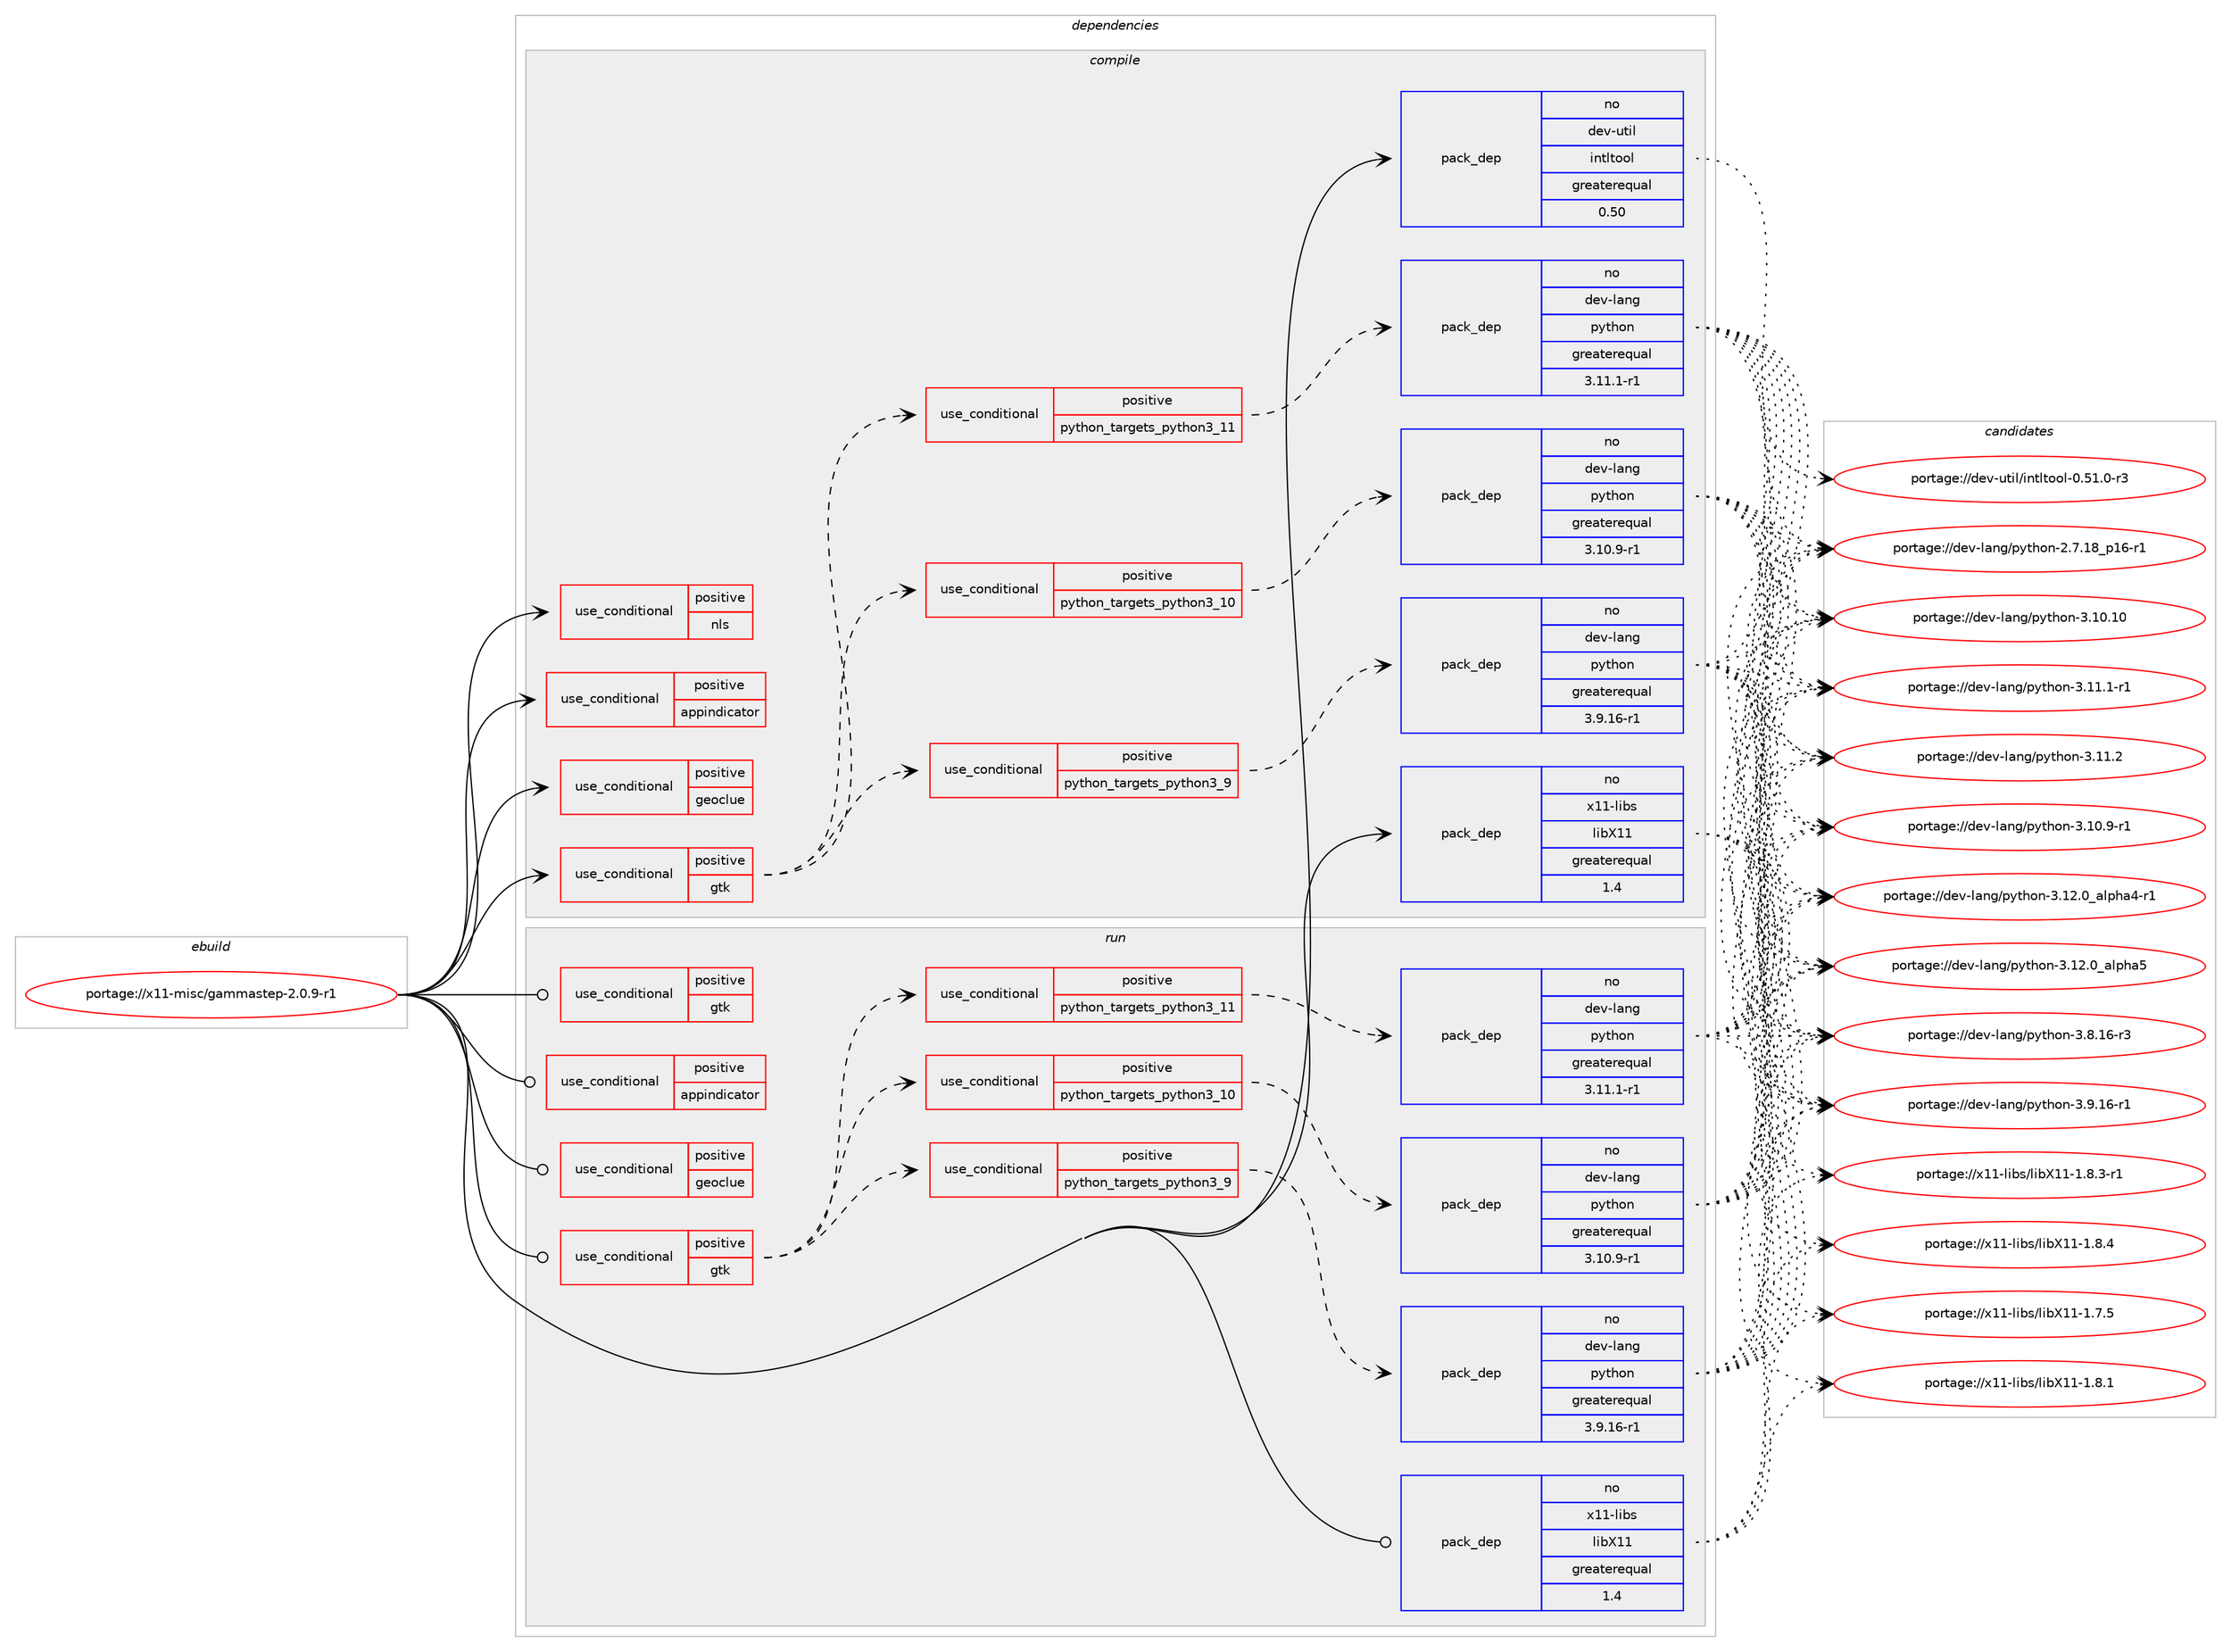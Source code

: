 digraph prolog {

# *************
# Graph options
# *************

newrank=true;
concentrate=true;
compound=true;
graph [rankdir=LR,fontname=Helvetica,fontsize=10,ranksep=1.5];#, ranksep=2.5, nodesep=0.2];
edge  [arrowhead=vee];
node  [fontname=Helvetica,fontsize=10];

# **********
# The ebuild
# **********

subgraph cluster_leftcol {
color=gray;
rank=same;
label=<<i>ebuild</i>>;
id [label="portage://x11-misc/gammastep-2.0.9-r1", color=red, width=4, href="../x11-misc/gammastep-2.0.9-r1.svg"];
}

# ****************
# The dependencies
# ****************

subgraph cluster_midcol {
color=gray;
label=<<i>dependencies</i>>;
subgraph cluster_compile {
fillcolor="#eeeeee";
style=filled;
label=<<i>compile</i>>;
subgraph cond50 {
dependency335 [label=<<TABLE BORDER="0" CELLBORDER="1" CELLSPACING="0" CELLPADDING="4"><TR><TD ROWSPAN="3" CELLPADDING="10">use_conditional</TD></TR><TR><TD>positive</TD></TR><TR><TD>appindicator</TD></TR></TABLE>>, shape=none, color=red];
# *** BEGIN UNKNOWN DEPENDENCY TYPE (TODO) ***
# dependency335 -> package_dependency(portage://x11-misc/gammastep-2.0.9-r1,install,no,dev-libs,libayatana-appindicator,none,[,,],[],[])
# *** END UNKNOWN DEPENDENCY TYPE (TODO) ***

}
id:e -> dependency335:w [weight=20,style="solid",arrowhead="vee"];
subgraph cond51 {
dependency336 [label=<<TABLE BORDER="0" CELLBORDER="1" CELLSPACING="0" CELLPADDING="4"><TR><TD ROWSPAN="3" CELLPADDING="10">use_conditional</TD></TR><TR><TD>positive</TD></TR><TR><TD>geoclue</TD></TR></TABLE>>, shape=none, color=red];
# *** BEGIN UNKNOWN DEPENDENCY TYPE (TODO) ***
# dependency336 -> package_dependency(portage://x11-misc/gammastep-2.0.9-r1,install,no,app-misc,geoclue,none,[,,],[slot(2.0)],[])
# *** END UNKNOWN DEPENDENCY TYPE (TODO) ***

# *** BEGIN UNKNOWN DEPENDENCY TYPE (TODO) ***
# dependency336 -> package_dependency(portage://x11-misc/gammastep-2.0.9-r1,install,no,dev-libs,glib,none,[,,],[slot(2)],[])
# *** END UNKNOWN DEPENDENCY TYPE (TODO) ***

}
id:e -> dependency336:w [weight=20,style="solid",arrowhead="vee"];
subgraph cond52 {
dependency337 [label=<<TABLE BORDER="0" CELLBORDER="1" CELLSPACING="0" CELLPADDING="4"><TR><TD ROWSPAN="3" CELLPADDING="10">use_conditional</TD></TR><TR><TD>positive</TD></TR><TR><TD>gtk</TD></TR></TABLE>>, shape=none, color=red];
subgraph cond53 {
dependency338 [label=<<TABLE BORDER="0" CELLBORDER="1" CELLSPACING="0" CELLPADDING="4"><TR><TD ROWSPAN="3" CELLPADDING="10">use_conditional</TD></TR><TR><TD>positive</TD></TR><TR><TD>python_targets_python3_9</TD></TR></TABLE>>, shape=none, color=red];
subgraph pack237 {
dependency339 [label=<<TABLE BORDER="0" CELLBORDER="1" CELLSPACING="0" CELLPADDING="4" WIDTH="220"><TR><TD ROWSPAN="6" CELLPADDING="30">pack_dep</TD></TR><TR><TD WIDTH="110">no</TD></TR><TR><TD>dev-lang</TD></TR><TR><TD>python</TD></TR><TR><TD>greaterequal</TD></TR><TR><TD>3.9.16-r1</TD></TR></TABLE>>, shape=none, color=blue];
}
dependency338:e -> dependency339:w [weight=20,style="dashed",arrowhead="vee"];
}
dependency337:e -> dependency338:w [weight=20,style="dashed",arrowhead="vee"];
subgraph cond54 {
dependency340 [label=<<TABLE BORDER="0" CELLBORDER="1" CELLSPACING="0" CELLPADDING="4"><TR><TD ROWSPAN="3" CELLPADDING="10">use_conditional</TD></TR><TR><TD>positive</TD></TR><TR><TD>python_targets_python3_10</TD></TR></TABLE>>, shape=none, color=red];
subgraph pack238 {
dependency341 [label=<<TABLE BORDER="0" CELLBORDER="1" CELLSPACING="0" CELLPADDING="4" WIDTH="220"><TR><TD ROWSPAN="6" CELLPADDING="30">pack_dep</TD></TR><TR><TD WIDTH="110">no</TD></TR><TR><TD>dev-lang</TD></TR><TR><TD>python</TD></TR><TR><TD>greaterequal</TD></TR><TR><TD>3.10.9-r1</TD></TR></TABLE>>, shape=none, color=blue];
}
dependency340:e -> dependency341:w [weight=20,style="dashed",arrowhead="vee"];
}
dependency337:e -> dependency340:w [weight=20,style="dashed",arrowhead="vee"];
subgraph cond55 {
dependency342 [label=<<TABLE BORDER="0" CELLBORDER="1" CELLSPACING="0" CELLPADDING="4"><TR><TD ROWSPAN="3" CELLPADDING="10">use_conditional</TD></TR><TR><TD>positive</TD></TR><TR><TD>python_targets_python3_11</TD></TR></TABLE>>, shape=none, color=red];
subgraph pack239 {
dependency343 [label=<<TABLE BORDER="0" CELLBORDER="1" CELLSPACING="0" CELLPADDING="4" WIDTH="220"><TR><TD ROWSPAN="6" CELLPADDING="30">pack_dep</TD></TR><TR><TD WIDTH="110">no</TD></TR><TR><TD>dev-lang</TD></TR><TR><TD>python</TD></TR><TR><TD>greaterequal</TD></TR><TR><TD>3.11.1-r1</TD></TR></TABLE>>, shape=none, color=blue];
}
dependency342:e -> dependency343:w [weight=20,style="dashed",arrowhead="vee"];
}
dependency337:e -> dependency342:w [weight=20,style="dashed",arrowhead="vee"];
}
id:e -> dependency337:w [weight=20,style="solid",arrowhead="vee"];
subgraph cond56 {
dependency344 [label=<<TABLE BORDER="0" CELLBORDER="1" CELLSPACING="0" CELLPADDING="4"><TR><TD ROWSPAN="3" CELLPADDING="10">use_conditional</TD></TR><TR><TD>positive</TD></TR><TR><TD>nls</TD></TR></TABLE>>, shape=none, color=red];
# *** BEGIN UNKNOWN DEPENDENCY TYPE (TODO) ***
# dependency344 -> package_dependency(portage://x11-misc/gammastep-2.0.9-r1,install,no,sys-devel,gettext,none,[,,],[],[])
# *** END UNKNOWN DEPENDENCY TYPE (TODO) ***

}
id:e -> dependency344:w [weight=20,style="solid",arrowhead="vee"];
subgraph pack240 {
dependency345 [label=<<TABLE BORDER="0" CELLBORDER="1" CELLSPACING="0" CELLPADDING="4" WIDTH="220"><TR><TD ROWSPAN="6" CELLPADDING="30">pack_dep</TD></TR><TR><TD WIDTH="110">no</TD></TR><TR><TD>dev-util</TD></TR><TR><TD>intltool</TD></TR><TR><TD>greaterequal</TD></TR><TR><TD>0.50</TD></TR></TABLE>>, shape=none, color=blue];
}
id:e -> dependency345:w [weight=20,style="solid",arrowhead="vee"];
subgraph pack241 {
dependency346 [label=<<TABLE BORDER="0" CELLBORDER="1" CELLSPACING="0" CELLPADDING="4" WIDTH="220"><TR><TD ROWSPAN="6" CELLPADDING="30">pack_dep</TD></TR><TR><TD WIDTH="110">no</TD></TR><TR><TD>x11-libs</TD></TR><TR><TD>libX11</TD></TR><TR><TD>greaterequal</TD></TR><TR><TD>1.4</TD></TR></TABLE>>, shape=none, color=blue];
}
id:e -> dependency346:w [weight=20,style="solid",arrowhead="vee"];
# *** BEGIN UNKNOWN DEPENDENCY TYPE (TODO) ***
# id -> package_dependency(portage://x11-misc/gammastep-2.0.9-r1,install,no,x11-libs,libXxf86vm,none,[,,],[],[])
# *** END UNKNOWN DEPENDENCY TYPE (TODO) ***

# *** BEGIN UNKNOWN DEPENDENCY TYPE (TODO) ***
# id -> package_dependency(portage://x11-misc/gammastep-2.0.9-r1,install,no,x11-libs,libdrm,none,[,,],[],[])
# *** END UNKNOWN DEPENDENCY TYPE (TODO) ***

# *** BEGIN UNKNOWN DEPENDENCY TYPE (TODO) ***
# id -> package_dependency(portage://x11-misc/gammastep-2.0.9-r1,install,no,x11-libs,libxcb,none,[,,],[],[])
# *** END UNKNOWN DEPENDENCY TYPE (TODO) ***

}
subgraph cluster_compileandrun {
fillcolor="#eeeeee";
style=filled;
label=<<i>compile and run</i>>;
}
subgraph cluster_run {
fillcolor="#eeeeee";
style=filled;
label=<<i>run</i>>;
subgraph cond57 {
dependency347 [label=<<TABLE BORDER="0" CELLBORDER="1" CELLSPACING="0" CELLPADDING="4"><TR><TD ROWSPAN="3" CELLPADDING="10">use_conditional</TD></TR><TR><TD>positive</TD></TR><TR><TD>appindicator</TD></TR></TABLE>>, shape=none, color=red];
# *** BEGIN UNKNOWN DEPENDENCY TYPE (TODO) ***
# dependency347 -> package_dependency(portage://x11-misc/gammastep-2.0.9-r1,run,no,dev-libs,libayatana-appindicator,none,[,,],[],[])
# *** END UNKNOWN DEPENDENCY TYPE (TODO) ***

}
id:e -> dependency347:w [weight=20,style="solid",arrowhead="odot"];
subgraph cond58 {
dependency348 [label=<<TABLE BORDER="0" CELLBORDER="1" CELLSPACING="0" CELLPADDING="4"><TR><TD ROWSPAN="3" CELLPADDING="10">use_conditional</TD></TR><TR><TD>positive</TD></TR><TR><TD>geoclue</TD></TR></TABLE>>, shape=none, color=red];
# *** BEGIN UNKNOWN DEPENDENCY TYPE (TODO) ***
# dependency348 -> package_dependency(portage://x11-misc/gammastep-2.0.9-r1,run,no,app-misc,geoclue,none,[,,],[slot(2.0)],[])
# *** END UNKNOWN DEPENDENCY TYPE (TODO) ***

# *** BEGIN UNKNOWN DEPENDENCY TYPE (TODO) ***
# dependency348 -> package_dependency(portage://x11-misc/gammastep-2.0.9-r1,run,no,dev-libs,glib,none,[,,],[slot(2)],[])
# *** END UNKNOWN DEPENDENCY TYPE (TODO) ***

}
id:e -> dependency348:w [weight=20,style="solid",arrowhead="odot"];
subgraph cond59 {
dependency349 [label=<<TABLE BORDER="0" CELLBORDER="1" CELLSPACING="0" CELLPADDING="4"><TR><TD ROWSPAN="3" CELLPADDING="10">use_conditional</TD></TR><TR><TD>positive</TD></TR><TR><TD>gtk</TD></TR></TABLE>>, shape=none, color=red];
subgraph cond60 {
dependency350 [label=<<TABLE BORDER="0" CELLBORDER="1" CELLSPACING="0" CELLPADDING="4"><TR><TD ROWSPAN="3" CELLPADDING="10">use_conditional</TD></TR><TR><TD>positive</TD></TR><TR><TD>python_targets_python3_9</TD></TR></TABLE>>, shape=none, color=red];
subgraph pack242 {
dependency351 [label=<<TABLE BORDER="0" CELLBORDER="1" CELLSPACING="0" CELLPADDING="4" WIDTH="220"><TR><TD ROWSPAN="6" CELLPADDING="30">pack_dep</TD></TR><TR><TD WIDTH="110">no</TD></TR><TR><TD>dev-lang</TD></TR><TR><TD>python</TD></TR><TR><TD>greaterequal</TD></TR><TR><TD>3.9.16-r1</TD></TR></TABLE>>, shape=none, color=blue];
}
dependency350:e -> dependency351:w [weight=20,style="dashed",arrowhead="vee"];
}
dependency349:e -> dependency350:w [weight=20,style="dashed",arrowhead="vee"];
subgraph cond61 {
dependency352 [label=<<TABLE BORDER="0" CELLBORDER="1" CELLSPACING="0" CELLPADDING="4"><TR><TD ROWSPAN="3" CELLPADDING="10">use_conditional</TD></TR><TR><TD>positive</TD></TR><TR><TD>python_targets_python3_10</TD></TR></TABLE>>, shape=none, color=red];
subgraph pack243 {
dependency353 [label=<<TABLE BORDER="0" CELLBORDER="1" CELLSPACING="0" CELLPADDING="4" WIDTH="220"><TR><TD ROWSPAN="6" CELLPADDING="30">pack_dep</TD></TR><TR><TD WIDTH="110">no</TD></TR><TR><TD>dev-lang</TD></TR><TR><TD>python</TD></TR><TR><TD>greaterequal</TD></TR><TR><TD>3.10.9-r1</TD></TR></TABLE>>, shape=none, color=blue];
}
dependency352:e -> dependency353:w [weight=20,style="dashed",arrowhead="vee"];
}
dependency349:e -> dependency352:w [weight=20,style="dashed",arrowhead="vee"];
subgraph cond62 {
dependency354 [label=<<TABLE BORDER="0" CELLBORDER="1" CELLSPACING="0" CELLPADDING="4"><TR><TD ROWSPAN="3" CELLPADDING="10">use_conditional</TD></TR><TR><TD>positive</TD></TR><TR><TD>python_targets_python3_11</TD></TR></TABLE>>, shape=none, color=red];
subgraph pack244 {
dependency355 [label=<<TABLE BORDER="0" CELLBORDER="1" CELLSPACING="0" CELLPADDING="4" WIDTH="220"><TR><TD ROWSPAN="6" CELLPADDING="30">pack_dep</TD></TR><TR><TD WIDTH="110">no</TD></TR><TR><TD>dev-lang</TD></TR><TR><TD>python</TD></TR><TR><TD>greaterequal</TD></TR><TR><TD>3.11.1-r1</TD></TR></TABLE>>, shape=none, color=blue];
}
dependency354:e -> dependency355:w [weight=20,style="dashed",arrowhead="vee"];
}
dependency349:e -> dependency354:w [weight=20,style="dashed",arrowhead="vee"];
}
id:e -> dependency349:w [weight=20,style="solid",arrowhead="odot"];
subgraph cond63 {
dependency356 [label=<<TABLE BORDER="0" CELLBORDER="1" CELLSPACING="0" CELLPADDING="4"><TR><TD ROWSPAN="3" CELLPADDING="10">use_conditional</TD></TR><TR><TD>positive</TD></TR><TR><TD>gtk</TD></TR></TABLE>>, shape=none, color=red];
# *** BEGIN UNKNOWN DEPENDENCY TYPE (TODO) ***
# dependency356 -> package_dependency(portage://x11-misc/gammastep-2.0.9-r1,run,no,dev-python,pygobject,none,[,,],[],[use(optenable(python_targets_python3_9),negative),use(optenable(python_targets_python3_10),negative),use(optenable(python_targets_python3_11),negative)])
# *** END UNKNOWN DEPENDENCY TYPE (TODO) ***

# *** BEGIN UNKNOWN DEPENDENCY TYPE (TODO) ***
# dependency356 -> package_dependency(portage://x11-misc/gammastep-2.0.9-r1,run,no,x11-libs,gtk+,none,[,,],[slot(3)],[use(enable(introspection),none)])
# *** END UNKNOWN DEPENDENCY TYPE (TODO) ***

# *** BEGIN UNKNOWN DEPENDENCY TYPE (TODO) ***
# dependency356 -> package_dependency(portage://x11-misc/gammastep-2.0.9-r1,run,no,dev-python,pyxdg,none,[,,],[],[use(optenable(python_targets_python3_9),negative),use(optenable(python_targets_python3_10),negative),use(optenable(python_targets_python3_11),negative)])
# *** END UNKNOWN DEPENDENCY TYPE (TODO) ***

}
id:e -> dependency356:w [weight=20,style="solid",arrowhead="odot"];
subgraph pack245 {
dependency357 [label=<<TABLE BORDER="0" CELLBORDER="1" CELLSPACING="0" CELLPADDING="4" WIDTH="220"><TR><TD ROWSPAN="6" CELLPADDING="30">pack_dep</TD></TR><TR><TD WIDTH="110">no</TD></TR><TR><TD>x11-libs</TD></TR><TR><TD>libX11</TD></TR><TR><TD>greaterequal</TD></TR><TR><TD>1.4</TD></TR></TABLE>>, shape=none, color=blue];
}
id:e -> dependency357:w [weight=20,style="solid",arrowhead="odot"];
# *** BEGIN UNKNOWN DEPENDENCY TYPE (TODO) ***
# id -> package_dependency(portage://x11-misc/gammastep-2.0.9-r1,run,no,x11-libs,libXxf86vm,none,[,,],[],[])
# *** END UNKNOWN DEPENDENCY TYPE (TODO) ***

# *** BEGIN UNKNOWN DEPENDENCY TYPE (TODO) ***
# id -> package_dependency(portage://x11-misc/gammastep-2.0.9-r1,run,no,x11-libs,libdrm,none,[,,],[],[])
# *** END UNKNOWN DEPENDENCY TYPE (TODO) ***

# *** BEGIN UNKNOWN DEPENDENCY TYPE (TODO) ***
# id -> package_dependency(portage://x11-misc/gammastep-2.0.9-r1,run,no,x11-libs,libxcb,none,[,,],[],[])
# *** END UNKNOWN DEPENDENCY TYPE (TODO) ***

}
}

# **************
# The candidates
# **************

subgraph cluster_choices {
rank=same;
color=gray;
label=<<i>candidates</i>>;

subgraph choice237 {
color=black;
nodesep=1;
choice100101118451089711010347112121116104111110455046554649569511249544511449 [label="portage://dev-lang/python-2.7.18_p16-r1", color=red, width=4,href="../dev-lang/python-2.7.18_p16-r1.svg"];
choice1001011184510897110103471121211161041111104551464948464948 [label="portage://dev-lang/python-3.10.10", color=red, width=4,href="../dev-lang/python-3.10.10.svg"];
choice100101118451089711010347112121116104111110455146494846574511449 [label="portage://dev-lang/python-3.10.9-r1", color=red, width=4,href="../dev-lang/python-3.10.9-r1.svg"];
choice100101118451089711010347112121116104111110455146494946494511449 [label="portage://dev-lang/python-3.11.1-r1", color=red, width=4,href="../dev-lang/python-3.11.1-r1.svg"];
choice10010111845108971101034711212111610411111045514649494650 [label="portage://dev-lang/python-3.11.2", color=red, width=4,href="../dev-lang/python-3.11.2.svg"];
choice10010111845108971101034711212111610411111045514649504648959710811210497524511449 [label="portage://dev-lang/python-3.12.0_alpha4-r1", color=red, width=4,href="../dev-lang/python-3.12.0_alpha4-r1.svg"];
choice1001011184510897110103471121211161041111104551464950464895971081121049753 [label="portage://dev-lang/python-3.12.0_alpha5", color=red, width=4,href="../dev-lang/python-3.12.0_alpha5.svg"];
choice100101118451089711010347112121116104111110455146564649544511451 [label="portage://dev-lang/python-3.8.16-r3", color=red, width=4,href="../dev-lang/python-3.8.16-r3.svg"];
choice100101118451089711010347112121116104111110455146574649544511449 [label="portage://dev-lang/python-3.9.16-r1", color=red, width=4,href="../dev-lang/python-3.9.16-r1.svg"];
dependency339:e -> choice100101118451089711010347112121116104111110455046554649569511249544511449:w [style=dotted,weight="100"];
dependency339:e -> choice1001011184510897110103471121211161041111104551464948464948:w [style=dotted,weight="100"];
dependency339:e -> choice100101118451089711010347112121116104111110455146494846574511449:w [style=dotted,weight="100"];
dependency339:e -> choice100101118451089711010347112121116104111110455146494946494511449:w [style=dotted,weight="100"];
dependency339:e -> choice10010111845108971101034711212111610411111045514649494650:w [style=dotted,weight="100"];
dependency339:e -> choice10010111845108971101034711212111610411111045514649504648959710811210497524511449:w [style=dotted,weight="100"];
dependency339:e -> choice1001011184510897110103471121211161041111104551464950464895971081121049753:w [style=dotted,weight="100"];
dependency339:e -> choice100101118451089711010347112121116104111110455146564649544511451:w [style=dotted,weight="100"];
dependency339:e -> choice100101118451089711010347112121116104111110455146574649544511449:w [style=dotted,weight="100"];
}
subgraph choice238 {
color=black;
nodesep=1;
choice100101118451089711010347112121116104111110455046554649569511249544511449 [label="portage://dev-lang/python-2.7.18_p16-r1", color=red, width=4,href="../dev-lang/python-2.7.18_p16-r1.svg"];
choice1001011184510897110103471121211161041111104551464948464948 [label="portage://dev-lang/python-3.10.10", color=red, width=4,href="../dev-lang/python-3.10.10.svg"];
choice100101118451089711010347112121116104111110455146494846574511449 [label="portage://dev-lang/python-3.10.9-r1", color=red, width=4,href="../dev-lang/python-3.10.9-r1.svg"];
choice100101118451089711010347112121116104111110455146494946494511449 [label="portage://dev-lang/python-3.11.1-r1", color=red, width=4,href="../dev-lang/python-3.11.1-r1.svg"];
choice10010111845108971101034711212111610411111045514649494650 [label="portage://dev-lang/python-3.11.2", color=red, width=4,href="../dev-lang/python-3.11.2.svg"];
choice10010111845108971101034711212111610411111045514649504648959710811210497524511449 [label="portage://dev-lang/python-3.12.0_alpha4-r1", color=red, width=4,href="../dev-lang/python-3.12.0_alpha4-r1.svg"];
choice1001011184510897110103471121211161041111104551464950464895971081121049753 [label="portage://dev-lang/python-3.12.0_alpha5", color=red, width=4,href="../dev-lang/python-3.12.0_alpha5.svg"];
choice100101118451089711010347112121116104111110455146564649544511451 [label="portage://dev-lang/python-3.8.16-r3", color=red, width=4,href="../dev-lang/python-3.8.16-r3.svg"];
choice100101118451089711010347112121116104111110455146574649544511449 [label="portage://dev-lang/python-3.9.16-r1", color=red, width=4,href="../dev-lang/python-3.9.16-r1.svg"];
dependency341:e -> choice100101118451089711010347112121116104111110455046554649569511249544511449:w [style=dotted,weight="100"];
dependency341:e -> choice1001011184510897110103471121211161041111104551464948464948:w [style=dotted,weight="100"];
dependency341:e -> choice100101118451089711010347112121116104111110455146494846574511449:w [style=dotted,weight="100"];
dependency341:e -> choice100101118451089711010347112121116104111110455146494946494511449:w [style=dotted,weight="100"];
dependency341:e -> choice10010111845108971101034711212111610411111045514649494650:w [style=dotted,weight="100"];
dependency341:e -> choice10010111845108971101034711212111610411111045514649504648959710811210497524511449:w [style=dotted,weight="100"];
dependency341:e -> choice1001011184510897110103471121211161041111104551464950464895971081121049753:w [style=dotted,weight="100"];
dependency341:e -> choice100101118451089711010347112121116104111110455146564649544511451:w [style=dotted,weight="100"];
dependency341:e -> choice100101118451089711010347112121116104111110455146574649544511449:w [style=dotted,weight="100"];
}
subgraph choice239 {
color=black;
nodesep=1;
choice100101118451089711010347112121116104111110455046554649569511249544511449 [label="portage://dev-lang/python-2.7.18_p16-r1", color=red, width=4,href="../dev-lang/python-2.7.18_p16-r1.svg"];
choice1001011184510897110103471121211161041111104551464948464948 [label="portage://dev-lang/python-3.10.10", color=red, width=4,href="../dev-lang/python-3.10.10.svg"];
choice100101118451089711010347112121116104111110455146494846574511449 [label="portage://dev-lang/python-3.10.9-r1", color=red, width=4,href="../dev-lang/python-3.10.9-r1.svg"];
choice100101118451089711010347112121116104111110455146494946494511449 [label="portage://dev-lang/python-3.11.1-r1", color=red, width=4,href="../dev-lang/python-3.11.1-r1.svg"];
choice10010111845108971101034711212111610411111045514649494650 [label="portage://dev-lang/python-3.11.2", color=red, width=4,href="../dev-lang/python-3.11.2.svg"];
choice10010111845108971101034711212111610411111045514649504648959710811210497524511449 [label="portage://dev-lang/python-3.12.0_alpha4-r1", color=red, width=4,href="../dev-lang/python-3.12.0_alpha4-r1.svg"];
choice1001011184510897110103471121211161041111104551464950464895971081121049753 [label="portage://dev-lang/python-3.12.0_alpha5", color=red, width=4,href="../dev-lang/python-3.12.0_alpha5.svg"];
choice100101118451089711010347112121116104111110455146564649544511451 [label="portage://dev-lang/python-3.8.16-r3", color=red, width=4,href="../dev-lang/python-3.8.16-r3.svg"];
choice100101118451089711010347112121116104111110455146574649544511449 [label="portage://dev-lang/python-3.9.16-r1", color=red, width=4,href="../dev-lang/python-3.9.16-r1.svg"];
dependency343:e -> choice100101118451089711010347112121116104111110455046554649569511249544511449:w [style=dotted,weight="100"];
dependency343:e -> choice1001011184510897110103471121211161041111104551464948464948:w [style=dotted,weight="100"];
dependency343:e -> choice100101118451089711010347112121116104111110455146494846574511449:w [style=dotted,weight="100"];
dependency343:e -> choice100101118451089711010347112121116104111110455146494946494511449:w [style=dotted,weight="100"];
dependency343:e -> choice10010111845108971101034711212111610411111045514649494650:w [style=dotted,weight="100"];
dependency343:e -> choice10010111845108971101034711212111610411111045514649504648959710811210497524511449:w [style=dotted,weight="100"];
dependency343:e -> choice1001011184510897110103471121211161041111104551464950464895971081121049753:w [style=dotted,weight="100"];
dependency343:e -> choice100101118451089711010347112121116104111110455146564649544511451:w [style=dotted,weight="100"];
dependency343:e -> choice100101118451089711010347112121116104111110455146574649544511449:w [style=dotted,weight="100"];
}
subgraph choice240 {
color=black;
nodesep=1;
choice1001011184511711610510847105110116108116111111108454846534946484511451 [label="portage://dev-util/intltool-0.51.0-r3", color=red, width=4,href="../dev-util/intltool-0.51.0-r3.svg"];
dependency345:e -> choice1001011184511711610510847105110116108116111111108454846534946484511451:w [style=dotted,weight="100"];
}
subgraph choice241 {
color=black;
nodesep=1;
choice120494945108105981154710810598884949454946554653 [label="portage://x11-libs/libX11-1.7.5", color=red, width=4,href="../x11-libs/libX11-1.7.5.svg"];
choice120494945108105981154710810598884949454946564649 [label="portage://x11-libs/libX11-1.8.1", color=red, width=4,href="../x11-libs/libX11-1.8.1.svg"];
choice1204949451081059811547108105988849494549465646514511449 [label="portage://x11-libs/libX11-1.8.3-r1", color=red, width=4,href="../x11-libs/libX11-1.8.3-r1.svg"];
choice120494945108105981154710810598884949454946564652 [label="portage://x11-libs/libX11-1.8.4", color=red, width=4,href="../x11-libs/libX11-1.8.4.svg"];
dependency346:e -> choice120494945108105981154710810598884949454946554653:w [style=dotted,weight="100"];
dependency346:e -> choice120494945108105981154710810598884949454946564649:w [style=dotted,weight="100"];
dependency346:e -> choice1204949451081059811547108105988849494549465646514511449:w [style=dotted,weight="100"];
dependency346:e -> choice120494945108105981154710810598884949454946564652:w [style=dotted,weight="100"];
}
subgraph choice242 {
color=black;
nodesep=1;
choice100101118451089711010347112121116104111110455046554649569511249544511449 [label="portage://dev-lang/python-2.7.18_p16-r1", color=red, width=4,href="../dev-lang/python-2.7.18_p16-r1.svg"];
choice1001011184510897110103471121211161041111104551464948464948 [label="portage://dev-lang/python-3.10.10", color=red, width=4,href="../dev-lang/python-3.10.10.svg"];
choice100101118451089711010347112121116104111110455146494846574511449 [label="portage://dev-lang/python-3.10.9-r1", color=red, width=4,href="../dev-lang/python-3.10.9-r1.svg"];
choice100101118451089711010347112121116104111110455146494946494511449 [label="portage://dev-lang/python-3.11.1-r1", color=red, width=4,href="../dev-lang/python-3.11.1-r1.svg"];
choice10010111845108971101034711212111610411111045514649494650 [label="portage://dev-lang/python-3.11.2", color=red, width=4,href="../dev-lang/python-3.11.2.svg"];
choice10010111845108971101034711212111610411111045514649504648959710811210497524511449 [label="portage://dev-lang/python-3.12.0_alpha4-r1", color=red, width=4,href="../dev-lang/python-3.12.0_alpha4-r1.svg"];
choice1001011184510897110103471121211161041111104551464950464895971081121049753 [label="portage://dev-lang/python-3.12.0_alpha5", color=red, width=4,href="../dev-lang/python-3.12.0_alpha5.svg"];
choice100101118451089711010347112121116104111110455146564649544511451 [label="portage://dev-lang/python-3.8.16-r3", color=red, width=4,href="../dev-lang/python-3.8.16-r3.svg"];
choice100101118451089711010347112121116104111110455146574649544511449 [label="portage://dev-lang/python-3.9.16-r1", color=red, width=4,href="../dev-lang/python-3.9.16-r1.svg"];
dependency351:e -> choice100101118451089711010347112121116104111110455046554649569511249544511449:w [style=dotted,weight="100"];
dependency351:e -> choice1001011184510897110103471121211161041111104551464948464948:w [style=dotted,weight="100"];
dependency351:e -> choice100101118451089711010347112121116104111110455146494846574511449:w [style=dotted,weight="100"];
dependency351:e -> choice100101118451089711010347112121116104111110455146494946494511449:w [style=dotted,weight="100"];
dependency351:e -> choice10010111845108971101034711212111610411111045514649494650:w [style=dotted,weight="100"];
dependency351:e -> choice10010111845108971101034711212111610411111045514649504648959710811210497524511449:w [style=dotted,weight="100"];
dependency351:e -> choice1001011184510897110103471121211161041111104551464950464895971081121049753:w [style=dotted,weight="100"];
dependency351:e -> choice100101118451089711010347112121116104111110455146564649544511451:w [style=dotted,weight="100"];
dependency351:e -> choice100101118451089711010347112121116104111110455146574649544511449:w [style=dotted,weight="100"];
}
subgraph choice243 {
color=black;
nodesep=1;
choice100101118451089711010347112121116104111110455046554649569511249544511449 [label="portage://dev-lang/python-2.7.18_p16-r1", color=red, width=4,href="../dev-lang/python-2.7.18_p16-r1.svg"];
choice1001011184510897110103471121211161041111104551464948464948 [label="portage://dev-lang/python-3.10.10", color=red, width=4,href="../dev-lang/python-3.10.10.svg"];
choice100101118451089711010347112121116104111110455146494846574511449 [label="portage://dev-lang/python-3.10.9-r1", color=red, width=4,href="../dev-lang/python-3.10.9-r1.svg"];
choice100101118451089711010347112121116104111110455146494946494511449 [label="portage://dev-lang/python-3.11.1-r1", color=red, width=4,href="../dev-lang/python-3.11.1-r1.svg"];
choice10010111845108971101034711212111610411111045514649494650 [label="portage://dev-lang/python-3.11.2", color=red, width=4,href="../dev-lang/python-3.11.2.svg"];
choice10010111845108971101034711212111610411111045514649504648959710811210497524511449 [label="portage://dev-lang/python-3.12.0_alpha4-r1", color=red, width=4,href="../dev-lang/python-3.12.0_alpha4-r1.svg"];
choice1001011184510897110103471121211161041111104551464950464895971081121049753 [label="portage://dev-lang/python-3.12.0_alpha5", color=red, width=4,href="../dev-lang/python-3.12.0_alpha5.svg"];
choice100101118451089711010347112121116104111110455146564649544511451 [label="portage://dev-lang/python-3.8.16-r3", color=red, width=4,href="../dev-lang/python-3.8.16-r3.svg"];
choice100101118451089711010347112121116104111110455146574649544511449 [label="portage://dev-lang/python-3.9.16-r1", color=red, width=4,href="../dev-lang/python-3.9.16-r1.svg"];
dependency353:e -> choice100101118451089711010347112121116104111110455046554649569511249544511449:w [style=dotted,weight="100"];
dependency353:e -> choice1001011184510897110103471121211161041111104551464948464948:w [style=dotted,weight="100"];
dependency353:e -> choice100101118451089711010347112121116104111110455146494846574511449:w [style=dotted,weight="100"];
dependency353:e -> choice100101118451089711010347112121116104111110455146494946494511449:w [style=dotted,weight="100"];
dependency353:e -> choice10010111845108971101034711212111610411111045514649494650:w [style=dotted,weight="100"];
dependency353:e -> choice10010111845108971101034711212111610411111045514649504648959710811210497524511449:w [style=dotted,weight="100"];
dependency353:e -> choice1001011184510897110103471121211161041111104551464950464895971081121049753:w [style=dotted,weight="100"];
dependency353:e -> choice100101118451089711010347112121116104111110455146564649544511451:w [style=dotted,weight="100"];
dependency353:e -> choice100101118451089711010347112121116104111110455146574649544511449:w [style=dotted,weight="100"];
}
subgraph choice244 {
color=black;
nodesep=1;
choice100101118451089711010347112121116104111110455046554649569511249544511449 [label="portage://dev-lang/python-2.7.18_p16-r1", color=red, width=4,href="../dev-lang/python-2.7.18_p16-r1.svg"];
choice1001011184510897110103471121211161041111104551464948464948 [label="portage://dev-lang/python-3.10.10", color=red, width=4,href="../dev-lang/python-3.10.10.svg"];
choice100101118451089711010347112121116104111110455146494846574511449 [label="portage://dev-lang/python-3.10.9-r1", color=red, width=4,href="../dev-lang/python-3.10.9-r1.svg"];
choice100101118451089711010347112121116104111110455146494946494511449 [label="portage://dev-lang/python-3.11.1-r1", color=red, width=4,href="../dev-lang/python-3.11.1-r1.svg"];
choice10010111845108971101034711212111610411111045514649494650 [label="portage://dev-lang/python-3.11.2", color=red, width=4,href="../dev-lang/python-3.11.2.svg"];
choice10010111845108971101034711212111610411111045514649504648959710811210497524511449 [label="portage://dev-lang/python-3.12.0_alpha4-r1", color=red, width=4,href="../dev-lang/python-3.12.0_alpha4-r1.svg"];
choice1001011184510897110103471121211161041111104551464950464895971081121049753 [label="portage://dev-lang/python-3.12.0_alpha5", color=red, width=4,href="../dev-lang/python-3.12.0_alpha5.svg"];
choice100101118451089711010347112121116104111110455146564649544511451 [label="portage://dev-lang/python-3.8.16-r3", color=red, width=4,href="../dev-lang/python-3.8.16-r3.svg"];
choice100101118451089711010347112121116104111110455146574649544511449 [label="portage://dev-lang/python-3.9.16-r1", color=red, width=4,href="../dev-lang/python-3.9.16-r1.svg"];
dependency355:e -> choice100101118451089711010347112121116104111110455046554649569511249544511449:w [style=dotted,weight="100"];
dependency355:e -> choice1001011184510897110103471121211161041111104551464948464948:w [style=dotted,weight="100"];
dependency355:e -> choice100101118451089711010347112121116104111110455146494846574511449:w [style=dotted,weight="100"];
dependency355:e -> choice100101118451089711010347112121116104111110455146494946494511449:w [style=dotted,weight="100"];
dependency355:e -> choice10010111845108971101034711212111610411111045514649494650:w [style=dotted,weight="100"];
dependency355:e -> choice10010111845108971101034711212111610411111045514649504648959710811210497524511449:w [style=dotted,weight="100"];
dependency355:e -> choice1001011184510897110103471121211161041111104551464950464895971081121049753:w [style=dotted,weight="100"];
dependency355:e -> choice100101118451089711010347112121116104111110455146564649544511451:w [style=dotted,weight="100"];
dependency355:e -> choice100101118451089711010347112121116104111110455146574649544511449:w [style=dotted,weight="100"];
}
subgraph choice245 {
color=black;
nodesep=1;
choice120494945108105981154710810598884949454946554653 [label="portage://x11-libs/libX11-1.7.5", color=red, width=4,href="../x11-libs/libX11-1.7.5.svg"];
choice120494945108105981154710810598884949454946564649 [label="portage://x11-libs/libX11-1.8.1", color=red, width=4,href="../x11-libs/libX11-1.8.1.svg"];
choice1204949451081059811547108105988849494549465646514511449 [label="portage://x11-libs/libX11-1.8.3-r1", color=red, width=4,href="../x11-libs/libX11-1.8.3-r1.svg"];
choice120494945108105981154710810598884949454946564652 [label="portage://x11-libs/libX11-1.8.4", color=red, width=4,href="../x11-libs/libX11-1.8.4.svg"];
dependency357:e -> choice120494945108105981154710810598884949454946554653:w [style=dotted,weight="100"];
dependency357:e -> choice120494945108105981154710810598884949454946564649:w [style=dotted,weight="100"];
dependency357:e -> choice1204949451081059811547108105988849494549465646514511449:w [style=dotted,weight="100"];
dependency357:e -> choice120494945108105981154710810598884949454946564652:w [style=dotted,weight="100"];
}
}

}
